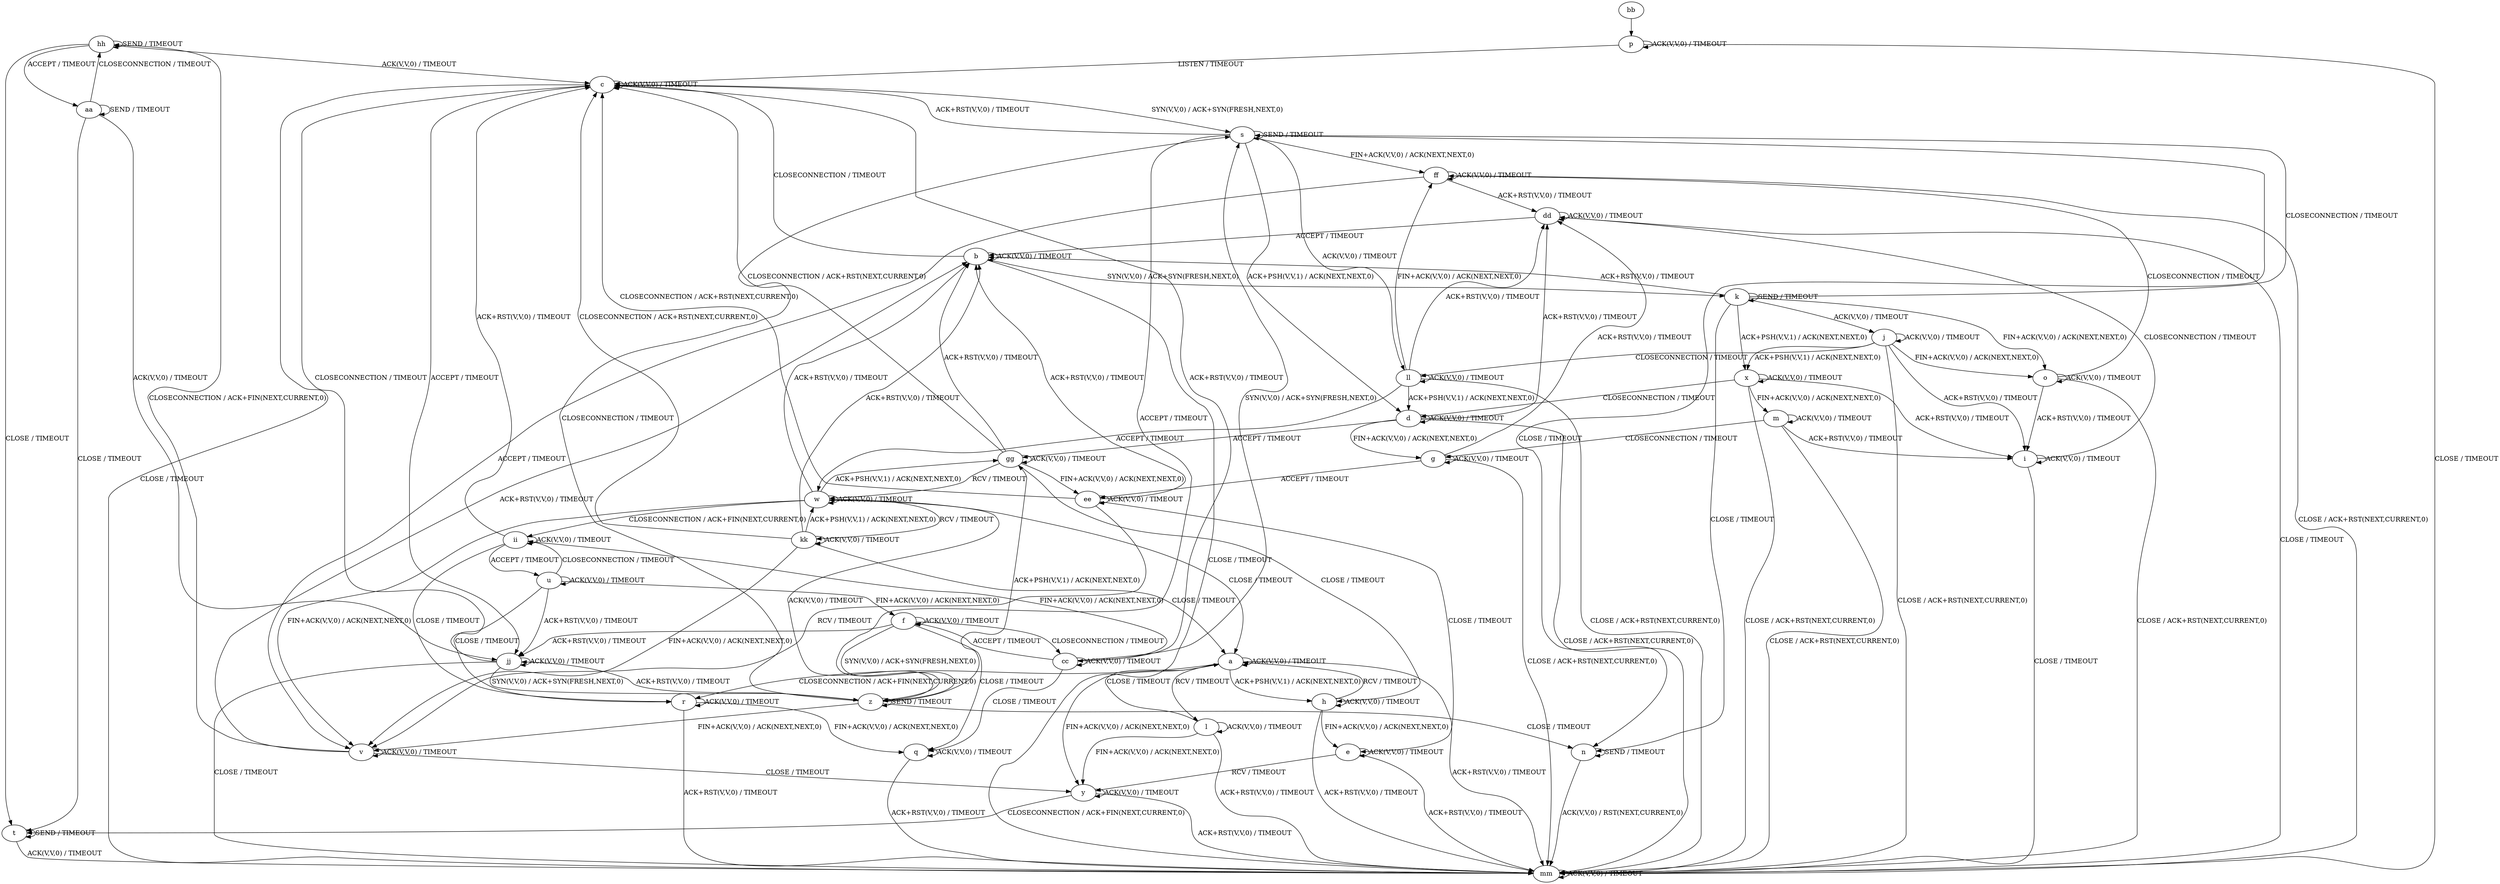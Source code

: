 digraph "" {
	graph ["Incoming time"=2.847684144973755,
		"Outgoing time"=4.499431133270264,
		Output="{'States': 39, 'Transitions': 495, 'Filename': '../results/tcp/TCP_Windows8_Server-TCP_Windows8_Server-cvc4-1.dot'}",
		Reference="{'States': 39, 'Transitions': 495, 'Filename': '../subjects/tcp/TCP_Windows8_Server.dot'}",
		Solver=cvc4,
		Updated="{'States': 39, 'Transitions': 495, 'Filename': '../subjects/tcp/TCP_Windows8_Server.dot'}",
		"f-measure"=1.0,
		precision=1.0,
		recall=1.0
	];
	a -> a [key=0,
	label="ACK(V,V,0) / TIMEOUT"];
a -> h [key=0,
label="ACK+PSH(V,V,1) / ACK(NEXT,NEXT,0)"];
a -> l [key=0,
label="RCV / TIMEOUT"];
a -> r [key=0,
label="CLOSECONNECTION / ACK+FIN(NEXT,CURRENT,0)"];
a -> y [key=0,
label="FIN+ACK(V,V,0) / ACK(NEXT,NEXT,0)"];
a -> mm [key=0,
label="ACK+RST(V,V,0) / TIMEOUT"];
b -> b [key=0,
label="ACK(V,V,0) / TIMEOUT"];
b -> c [key=0,
label="CLOSECONNECTION / TIMEOUT"];
b -> k [key=0,
label="SYN(V,V,0) / ACK+SYN(FRESH,NEXT,0)"];
b -> mm [key=0,
label="CLOSE / TIMEOUT"];
c -> c [key=0,
label="ACK(V,V,0) / TIMEOUT"];
c -> s [key=0,
label="SYN(V,V,0) / ACK+SYN(FRESH,NEXT,0)"];
c -> jj [key=0,
label="ACCEPT / TIMEOUT"];
c -> mm [key=0,
label="CLOSE / TIMEOUT"];
d -> d [key=0,
label="ACK(V,V,0) / TIMEOUT"];
d -> g [key=0,
label="FIN+ACK(V,V,0) / ACK(NEXT,NEXT,0)"];
d -> dd [key=0,
label="ACK+RST(V,V,0) / TIMEOUT"];
d -> gg [key=0,
label="ACCEPT / TIMEOUT"];
d -> mm [key=0,
label="CLOSE / ACK+RST(NEXT,CURRENT,0)"];
e -> e [key=0,
label="ACK(V,V,0) / TIMEOUT"];
e -> y [key=0,
label="RCV / TIMEOUT"];
e -> mm [key=0,
label="ACK+RST(V,V,0) / TIMEOUT"];
f -> f [key=0,
label="ACK(V,V,0) / TIMEOUT"];
f -> q [key=0,
label="CLOSE / TIMEOUT"];
f -> z [key=0,
label="SYN(V,V,0) / ACK+SYN(FRESH,NEXT,0)"];
f -> cc [key=0,
label="CLOSECONNECTION / TIMEOUT"];
f -> jj [key=0,
label="ACK+RST(V,V,0) / TIMEOUT"];
g -> g [key=0,
label="ACK(V,V,0) / TIMEOUT"];
g -> dd [key=0,
label="ACK+RST(V,V,0) / TIMEOUT"];
g -> ee [key=0,
label="ACCEPT / TIMEOUT"];
g -> mm [key=0,
label="CLOSE / ACK+RST(NEXT,CURRENT,0)"];
h -> a [key=0,
label="RCV / TIMEOUT"];
h -> e [key=0,
label="FIN+ACK(V,V,0) / ACK(NEXT,NEXT,0)"];
h -> h [key=0,
label="ACK(V,V,0) / TIMEOUT"];
h -> mm [key=0,
label="ACK+RST(V,V,0) / TIMEOUT"];
i -> i [key=0,
label="ACK(V,V,0) / TIMEOUT"];
i -> dd [key=0,
label="CLOSECONNECTION / TIMEOUT"];
i -> mm [key=0,
label="CLOSE / TIMEOUT"];
j -> i [key=0,
label="ACK+RST(V,V,0) / TIMEOUT"];
j -> j [key=0,
label="ACK(V,V,0) / TIMEOUT"];
j -> o [key=0,
label="FIN+ACK(V,V,0) / ACK(NEXT,NEXT,0)"];
j -> x [key=0,
label="ACK+PSH(V,V,1) / ACK(NEXT,NEXT,0)"];
j -> ll [key=0,
label="CLOSECONNECTION / TIMEOUT"];
j -> mm [key=0,
label="CLOSE / ACK+RST(NEXT,CURRENT,0)"];
k -> b [key=0,
label="ACK+RST(V,V,0) / TIMEOUT"];
k -> j [key=0,
label="ACK(V,V,0) / TIMEOUT"];
k -> k [key=0,
label="SEND / TIMEOUT"];
k -> n [key=0,
label="CLOSE / TIMEOUT"];
k -> o [key=0,
label="FIN+ACK(V,V,0) / ACK(NEXT,NEXT,0)"];
k -> s [key=0,
label="CLOSECONNECTION / TIMEOUT"];
k -> x [key=0,
label="ACK+PSH(V,V,1) / ACK(NEXT,NEXT,0)"];
l -> a [key=0,
label="CLOSE / TIMEOUT"];
l -> l [key=0,
label="ACK(V,V,0) / TIMEOUT"];
l -> y [key=0,
label="FIN+ACK(V,V,0) / ACK(NEXT,NEXT,0)"];
l -> mm [key=0,
label="ACK+RST(V,V,0) / TIMEOUT"];
m -> g [key=0,
label="CLOSECONNECTION / TIMEOUT"];
m -> i [key=0,
label="ACK+RST(V,V,0) / TIMEOUT"];
m -> m [key=0,
label="ACK(V,V,0) / TIMEOUT"];
m -> mm [key=0,
label="CLOSE / ACK+RST(NEXT,CURRENT,0)"];
n -> n [key=0,
label="SEND / TIMEOUT"];
n -> mm [key=0,
label="ACK(V,V,0) / RST(NEXT,CURRENT,0)"];
o -> i [key=0,
label="ACK+RST(V,V,0) / TIMEOUT"];
o -> o [key=0,
label="ACK(V,V,0) / TIMEOUT"];
o -> ff [key=0,
label="CLOSECONNECTION / TIMEOUT"];
o -> mm [key=0,
label="CLOSE / ACK+RST(NEXT,CURRENT,0)"];
p -> c [key=0,
label="LISTEN / TIMEOUT"];
p -> p [key=0,
label="ACK(V,V,0) / TIMEOUT"];
p -> mm [key=0,
label="CLOSE / TIMEOUT"];
q -> q [key=0,
label="ACK(V,V,0) / TIMEOUT"];
q -> mm [key=0,
label="ACK+RST(V,V,0) / TIMEOUT"];
r -> q [key=0,
label="FIN+ACK(V,V,0) / ACK(NEXT,NEXT,0)"];
r -> r [key=0,
label="ACK(V,V,0) / TIMEOUT"];
r -> mm [key=0,
label="ACK+RST(V,V,0) / TIMEOUT"];
s -> c [key=0,
label="ACK+RST(V,V,0) / TIMEOUT"];
s -> d [key=0,
label="ACK+PSH(V,V,1) / ACK(NEXT,NEXT,0)"];
s -> n [key=0,
label="CLOSE / TIMEOUT"];
s -> s [key=0,
label="SEND / TIMEOUT"];
s -> z [key=0,
label="ACCEPT / TIMEOUT"];
s -> ff [key=0,
label="FIN+ACK(V,V,0) / ACK(NEXT,NEXT,0)"];
s -> ll [key=0,
label="ACK(V,V,0) / TIMEOUT"];
t -> t [key=0,
label="SEND / TIMEOUT"];
t -> mm [key=0,
label="ACK(V,V,0) / TIMEOUT"];
u -> f [key=0,
label="FIN+ACK(V,V,0) / ACK(NEXT,NEXT,0)"];
u -> r [key=0,
label="CLOSE / TIMEOUT"];
u -> u [key=0,
label="ACK(V,V,0) / TIMEOUT"];
u -> ii [key=0,
label="CLOSECONNECTION / TIMEOUT"];
u -> jj [key=0,
label="ACK+RST(V,V,0) / TIMEOUT"];
v -> b [key=0,
label="ACK+RST(V,V,0) / TIMEOUT"];
v -> v [key=0,
label="ACK(V,V,0) / TIMEOUT"];
v -> y [key=0,
label="CLOSE / TIMEOUT"];
v -> hh [key=0,
label="CLOSECONNECTION / ACK+FIN(NEXT,CURRENT,0)"];
w -> a [key=0,
label="CLOSE / TIMEOUT"];
w -> b [key=0,
label="ACK+RST(V,V,0) / TIMEOUT"];
w -> v [key=0,
label="FIN+ACK(V,V,0) / ACK(NEXT,NEXT,0)"];
w -> w [key=0,
label="ACK(V,V,0) / TIMEOUT"];
w -> gg [key=0,
label="ACK+PSH(V,V,1) / ACK(NEXT,NEXT,0)"];
w -> ii [key=0,
label="CLOSECONNECTION / ACK+FIN(NEXT,CURRENT,0)"];
w -> kk [key=0,
label="RCV / TIMEOUT"];
x -> d [key=0,
label="CLOSECONNECTION / TIMEOUT"];
x -> i [key=0,
label="ACK+RST(V,V,0) / TIMEOUT"];
x -> m [key=0,
label="FIN+ACK(V,V,0) / ACK(NEXT,NEXT,0)"];
x -> x [key=0,
label="ACK(V,V,0) / TIMEOUT"];
x -> mm [key=0,
label="CLOSE / ACK+RST(NEXT,CURRENT,0)"];
y -> t [key=0,
label="CLOSECONNECTION / ACK+FIN(NEXT,CURRENT,0)"];
y -> y [key=0,
label="ACK(V,V,0) / TIMEOUT"];
y -> mm [key=0,
label="ACK+RST(V,V,0) / TIMEOUT"];
z -> n [key=0,
label="CLOSE / TIMEOUT"];
z -> s [key=0,
label="CLOSECONNECTION / TIMEOUT"];
z -> v [key=0,
label="FIN+ACK(V,V,0) / ACK(NEXT,NEXT,0)"];
z -> w [key=0,
label="ACK(V,V,0) / TIMEOUT"];
z -> z [key=0,
label="SEND / TIMEOUT"];
z -> gg [key=0,
label="ACK+PSH(V,V,1) / ACK(NEXT,NEXT,0)"];
z -> jj [key=0,
label="ACK+RST(V,V,0) / TIMEOUT"];
aa -> t [key=0,
label="CLOSE / TIMEOUT"];
aa -> aa [key=0,
label="SEND / TIMEOUT"];
aa -> hh [key=0,
label="CLOSECONNECTION / TIMEOUT"];
aa -> jj [key=0,
label="ACK(V,V,0) / TIMEOUT"];
bb -> p [key=0];
cc -> c [key=0,
label="ACK+RST(V,V,0) / TIMEOUT"];
cc -> f [key=0,
label="ACCEPT / TIMEOUT"];
cc -> q [key=0,
label="CLOSE / TIMEOUT"];
cc -> s [key=0,
label="SYN(V,V,0) / ACK+SYN(FRESH,NEXT,0)"];
cc -> cc [key=0,
label="ACK(V,V,0) / TIMEOUT"];
dd -> b [key=0,
label="ACCEPT / TIMEOUT"];
dd -> dd [key=0,
label="ACK(V,V,0) / TIMEOUT"];
dd -> mm [key=0,
label="CLOSE / TIMEOUT"];
ee -> b [key=0,
label="ACK+RST(V,V,0) / TIMEOUT"];
ee -> c [key=0,
label="CLOSECONNECTION / ACK+RST(NEXT,CURRENT,0)"];
ee -> e [key=0,
label="CLOSE / TIMEOUT"];
ee -> v [key=0,
label="RCV / TIMEOUT"];
ee -> ee [key=0,
label="ACK(V,V,0) / TIMEOUT"];
ff -> v [key=0,
label="ACCEPT / TIMEOUT"];
ff -> dd [key=0,
label="ACK+RST(V,V,0) / TIMEOUT"];
ff -> ff [key=0,
label="ACK(V,V,0) / TIMEOUT"];
ff -> mm [key=0,
label="CLOSE / ACK+RST(NEXT,CURRENT,0)"];
gg -> b [key=0,
label="ACK+RST(V,V,0) / TIMEOUT"];
gg -> c [key=0,
label="CLOSECONNECTION / ACK+RST(NEXT,CURRENT,0)"];
gg -> h [key=0,
label="CLOSE / TIMEOUT"];
gg -> w [key=0,
label="RCV / TIMEOUT"];
gg -> ee [key=0,
label="FIN+ACK(V,V,0) / ACK(NEXT,NEXT,0)"];
gg -> gg [key=0,
label="ACK(V,V,0) / TIMEOUT"];
hh -> c [key=0,
label="ACK(V,V,0) / TIMEOUT"];
hh -> t [key=0,
label="CLOSE / TIMEOUT"];
hh -> aa [key=0,
label="ACCEPT / TIMEOUT"];
hh -> hh [key=0,
label="SEND / TIMEOUT"];
ii -> c [key=0,
label="ACK+RST(V,V,0) / TIMEOUT"];
ii -> r [key=0,
label="CLOSE / TIMEOUT"];
ii -> u [key=0,
label="ACCEPT / TIMEOUT"];
ii -> cc [key=0,
label="FIN+ACK(V,V,0) / ACK(NEXT,NEXT,0)"];
ii -> ii [key=0,
label="ACK(V,V,0) / TIMEOUT"];
jj -> c [key=0,
label="CLOSECONNECTION / TIMEOUT"];
jj -> z [key=0,
label="SYN(V,V,0) / ACK+SYN(FRESH,NEXT,0)"];
jj -> jj [key=0,
label="ACK(V,V,0) / TIMEOUT"];
jj -> mm [key=0,
label="CLOSE / TIMEOUT"];
kk -> a [key=0,
label="CLOSE / TIMEOUT"];
kk -> b [key=0,
label="ACK+RST(V,V,0) / TIMEOUT"];
kk -> c [key=0,
label="CLOSECONNECTION / ACK+RST(NEXT,CURRENT,0)"];
kk -> v [key=0,
label="FIN+ACK(V,V,0) / ACK(NEXT,NEXT,0)"];
kk -> w [key=0,
label="ACK+PSH(V,V,1) / ACK(NEXT,NEXT,0)"];
kk -> kk [key=0,
label="ACK(V,V,0) / TIMEOUT"];
ll -> d [key=0,
label="ACK+PSH(V,V,1) / ACK(NEXT,NEXT,0)"];
ll -> w [key=0,
label="ACCEPT / TIMEOUT"];
ll -> dd [key=0,
label="ACK+RST(V,V,0) / TIMEOUT"];
ll -> ff [key=0,
label="FIN+ACK(V,V,0) / ACK(NEXT,NEXT,0)"];
ll -> ll [key=0,
label="ACK(V,V,0) / TIMEOUT"];
ll -> mm [key=0,
label="CLOSE / ACK+RST(NEXT,CURRENT,0)"];
mm -> mm [key=0,
label="ACK(V,V,0) / TIMEOUT"];
}

